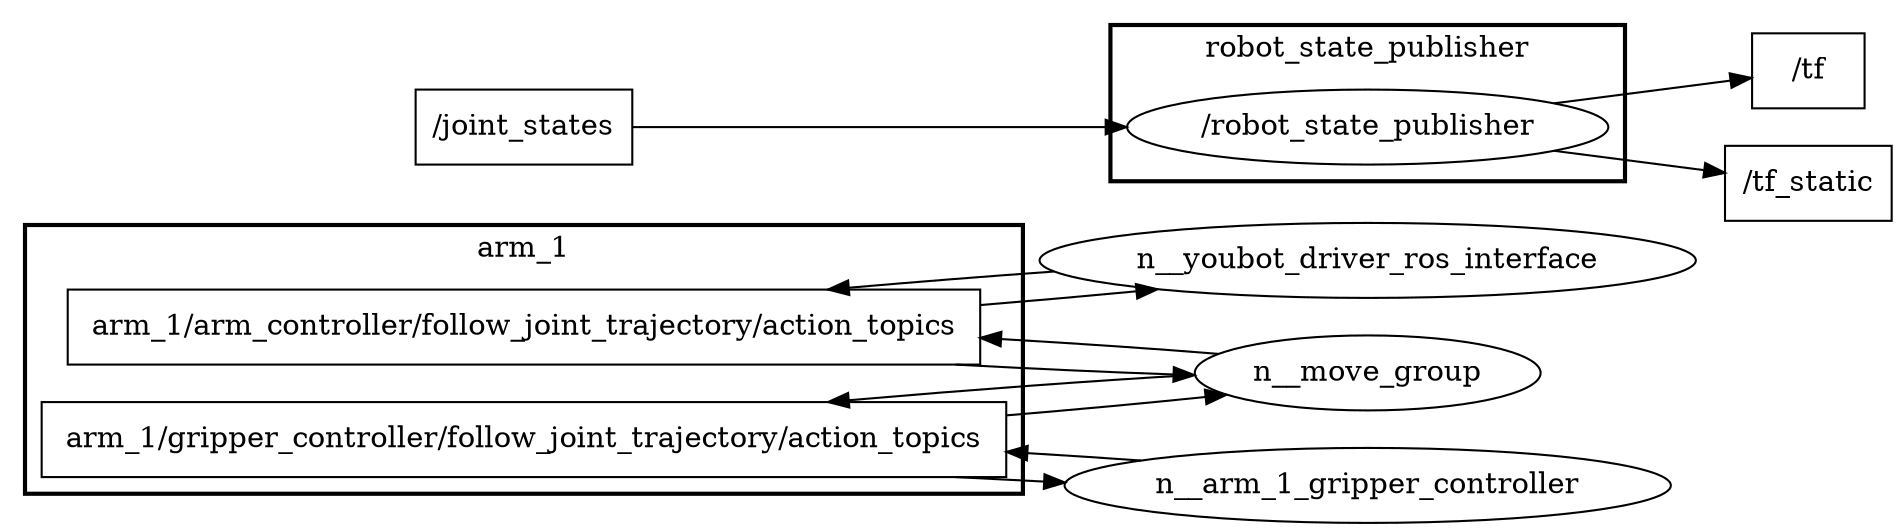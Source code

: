 digraph graphname {
	graph [bb="0,0,906,258",
		compound=True,
		rank=same,
		rankdir=LR,
		ranksep=0.2
	];
	node [label="\N"];
	subgraph cluster_arm_1 {
		graph [bb="8,121,488,250",
			compound=True,
			label=arm_1,
			lheight=0.21,
			lp="248,238.5",
			lwidth=0.64,
			rank=same,
			rankdir=LR,
			ranksep=0.2,
			style=bold
		];
		n__arm_1_arm_controller_follow_joint_trajectory_action_topics		 [URL=topic_3Aarm_1_arm_controller_follow_joint_trajectory_action_topics,
			height=0.5,
			label="arm_1/arm_controller/follow_joint_trajectory/action_topics",
			pos="248,201",
			shape=box,
			tooltip="topic:arm_1/arm_controller/follow_joint_trajectory/action_topics",
			width=6.0833];
		n__arm_1_gripper_controller_follow_joint_trajectory_action_topics		 [URL=topic_3Aarm_1_gripper_controller_follow_joint_trajectory_action_topics,
			height=0.5,
			label="arm_1/gripper_controller/follow_joint_trajectory/action_topics",
			pos="248,147",
			shape=box,
			tooltip="topic:arm_1/gripper_controller/follow_joint_trajectory/action_topics",
			width=6.4306];
	}
	subgraph cluster_robot_state_publisher {
		graph [bb="530,19,778,94",
			compound=True,
			label=robot_state_publisher,
			lheight=0.21,
			lp="654,82.5",
			lwidth=2.18,
			rank=same,
			rankdir=LR,
			ranksep=0.2,
			style=bold
		];
		n__robot_state_publisher		 [URL=_robot_state_publisher,
			height=0.5,
			label="/robot_state_publisher",
			pos="654,45",
			shape=ellipse,
			tooltip="/robot_state_publisher",
			width=3.2136];
	}
	t__joint_states	 [URL=topic_3A_joint_states,
		height=0.5,
		label="/joint_states",
		pos="248,45",
		shape=box,
		tooltip="topic:/joint_states",
		width=1.4444];
	t__joint_states -> n__robot_state_publisher	 [penwidth=1,
		pos="e,537.94,45 300.17,45 357.06,45 451.05,45 527.72,45"];
	t__tf	 [URL=topic_3A_tf,
		height=0.5,
		label="/tf",
		pos="866,72",
		shape=box,
		tooltip="topic:/tf",
		width=0.75];
	t__tf_static	 [URL=topic_3A_tf_static,
		height=0.5,
		label="/tf_static",
		pos="866,18",
		shape=box,
		tooltip="topic:/tf_static",
		width=1.1111];
	n__move_group	 [height=0.5,
		pos="654,174",
		width=2.3109];
	n__arm_1_arm_controller_follow_joint_trajectory_action_topics -> n__move_group	 [penwidth=1,
		pos="e,570.59,173.94 418.58,182.99 467.15,179.51 518.3,176.39 560.37,174.41"];
	n__youbot_driver_ros_interface	 [height=0.5,
		pos="654,228",
		width=4.3691];
	n__arm_1_arm_controller_follow_joint_trajectory_action_topics -> n__youbot_driver_ros_interface	 [penwidth=1,
		pos="e,546.37,214.84 467.26,208.86 490.96,210.5 514.36,212.24 536.14,214"];
	n__arm_1_gripper_controller_follow_joint_trajectory_action_topics -> n__move_group	 [penwidth=1,
		pos="e,584.07,164.17 479.62,155.72 513.5,158.13 546.3,160.73 574.07,163.24"];
	n__arm_1_gripper_controller	 [height=0.5,
		pos="654,120",
		width=4.0441];
	n__arm_1_gripper_controller_follow_joint_trajectory_action_topics -> n__arm_1_gripper_controller	 [penwidth=1,
		pos="e,510.39,123.05 418.58,128.99 445.67,127.05 473.56,125.22 500.24,123.64"];
	n__robot_state_publisher -> t__tf	 [penwidth=1,
		pos="e,838.55,68.599 743.75,56.411 773.46,60.23 804.94,64.278 828.38,67.292"];
	n__robot_state_publisher -> t__tf_static	 [penwidth=1,
		pos="e,825.87,23.031 743.75,33.589 768.38,30.422 794.23,27.099 815.7,24.338"];
	n__move_group -> n__arm_1_arm_controller_follow_joint_trajectory_action_topics	 [penwidth=1,
		pos="e,467.26,193.14 584.13,183.83 553.87,186.68 516.44,189.67 477.68,192.41"];
	n__move_group -> n__arm_1_gripper_controller_follow_joint_trajectory_action_topics	 [penwidth=1,
		pos="e,418.58,165.01 570.59,174.06 529.57,172.24 478.27,169.2 428.78,165.73"];
	n__youbot_driver_ros_interface -> n__arm_1_arm_controller_follow_joint_trajectory_action_topics	 [penwidth=1,
		pos="e,418.58,219.01 499.94,224.34 476.68,222.96 452.5,221.39 428.73,219.73"];
	n__arm_1_gripper_controller -> n__arm_1_gripper_controller_follow_joint_trajectory_action_topics	 [penwidth=1,
		pos="e,479.62,138.28 551.13,132.76 531.96,134.37 511.19,135.99 489.81,137.54"];
}
